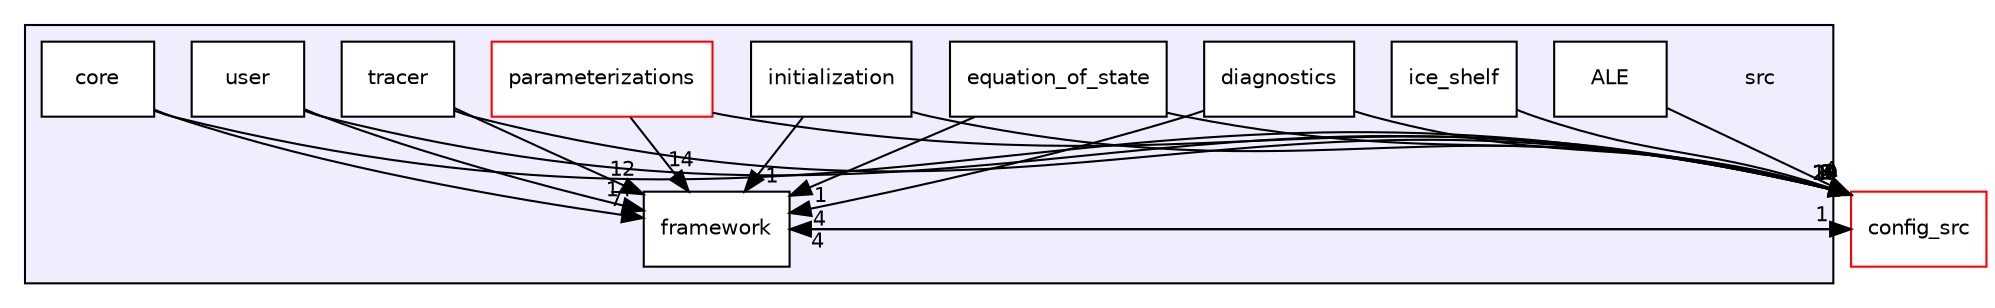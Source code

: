 digraph "/home/adcroft/GitHub/workspace/Gaea-stats-MOM6-examples/MOM6-examples/src/MOM6/src" {
  compound=true
  node [ fontsize="10", fontname="Helvetica"];
  edge [ labelfontsize="10", labelfontname="Helvetica"];
  subgraph clusterdir_68267d1309a1af8e8297ef4c3efbcdba {
    graph [ bgcolor="#eeeeff", pencolor="black", label="" URL="dir_68267d1309a1af8e8297ef4c3efbcdba.html"];
    dir_68267d1309a1af8e8297ef4c3efbcdba [shape=plaintext label="src"];
    dir_46c4efbc2fdd36aaff2d92f0d53bbc5f [shape=box label="ALE" color="black" fillcolor="white" style="filled" URL="dir_46c4efbc2fdd36aaff2d92f0d53bbc5f.html"];
    dir_aebb8dcc11953d78e620bbef0b9e2183 [shape=box label="core" color="black" fillcolor="white" style="filled" URL="dir_aebb8dcc11953d78e620bbef0b9e2183.html"];
    dir_941f38c4e38886800e591b0dff3cead0 [shape=box label="diagnostics" color="black" fillcolor="white" style="filled" URL="dir_941f38c4e38886800e591b0dff3cead0.html"];
    dir_2e79efa5a200c32482668df7b7b77ba8 [shape=box label="equation_of_state" color="black" fillcolor="white" style="filled" URL="dir_2e79efa5a200c32482668df7b7b77ba8.html"];
    dir_5752cadd8276ecfd63d9b924f2a4d4b5 [shape=box label="framework" color="black" fillcolor="white" style="filled" URL="dir_5752cadd8276ecfd63d9b924f2a4d4b5.html"];
    dir_5c29a9e3bc5455fc61f46142ad02d86f [shape=box label="ice_shelf" color="black" fillcolor="white" style="filled" URL="dir_5c29a9e3bc5455fc61f46142ad02d86f.html"];
    dir_80d9a72a764e34362c8238d6d43b55a0 [shape=box label="initialization" color="black" fillcolor="white" style="filled" URL="dir_80d9a72a764e34362c8238d6d43b55a0.html"];
    dir_8224c134a2c31ae723fb95b3c4123a27 [shape=box label="parameterizations" color="red" fillcolor="white" style="filled" URL="dir_8224c134a2c31ae723fb95b3c4123a27.html"];
    dir_419569bb6464a79f27b27102966d14b7 [shape=box label="tracer" color="black" fillcolor="white" style="filled" URL="dir_419569bb6464a79f27b27102966d14b7.html"];
    dir_8b0164eb0fb74115683f9812cb2f78f0 [shape=box label="user" color="black" fillcolor="white" style="filled" URL="dir_8b0164eb0fb74115683f9812cb2f78f0.html"];
  }
  dir_bbbeac63f53ec5ea699fa4cbaa8c4afb [shape=box label="config_src" fillcolor="white" style="filled" color="red" URL="dir_bbbeac63f53ec5ea699fa4cbaa8c4afb.html"];
  dir_bbbeac63f53ec5ea699fa4cbaa8c4afb->dir_5752cadd8276ecfd63d9b924f2a4d4b5 [headlabel="4", labeldistance=1.5 headhref="dir_000000_000009.html"];
  dir_8b0164eb0fb74115683f9812cb2f78f0->dir_bbbeac63f53ec5ea699fa4cbaa8c4afb [headlabel="24", labeldistance=1.5 headhref="dir_000016_000000.html"];
  dir_8b0164eb0fb74115683f9812cb2f78f0->dir_5752cadd8276ecfd63d9b924f2a4d4b5 [headlabel="14", labeldistance=1.5 headhref="dir_000016_000009.html"];
  dir_419569bb6464a79f27b27102966d14b7->dir_bbbeac63f53ec5ea699fa4cbaa8c4afb [headlabel="19", labeldistance=1.5 headhref="dir_000015_000000.html"];
  dir_419569bb6464a79f27b27102966d14b7->dir_5752cadd8276ecfd63d9b924f2a4d4b5 [headlabel="12", labeldistance=1.5 headhref="dir_000015_000009.html"];
  dir_941f38c4e38886800e591b0dff3cead0->dir_bbbeac63f53ec5ea699fa4cbaa8c4afb [headlabel="8", labeldistance=1.5 headhref="dir_000007_000000.html"];
  dir_941f38c4e38886800e591b0dff3cead0->dir_5752cadd8276ecfd63d9b924f2a4d4b5 [headlabel="4", labeldistance=1.5 headhref="dir_000007_000009.html"];
  dir_5752cadd8276ecfd63d9b924f2a4d4b5->dir_bbbeac63f53ec5ea699fa4cbaa8c4afb [headlabel="1", labeldistance=1.5 headhref="dir_000009_000000.html"];
  dir_80d9a72a764e34362c8238d6d43b55a0->dir_bbbeac63f53ec5ea699fa4cbaa8c4afb [headlabel="2", labeldistance=1.5 headhref="dir_000011_000000.html"];
  dir_80d9a72a764e34362c8238d6d43b55a0->dir_5752cadd8276ecfd63d9b924f2a4d4b5 [headlabel="1", labeldistance=1.5 headhref="dir_000011_000009.html"];
  dir_5c29a9e3bc5455fc61f46142ad02d86f->dir_bbbeac63f53ec5ea699fa4cbaa8c4afb [headlabel="4", labeldistance=1.5 headhref="dir_000010_000000.html"];
  dir_aebb8dcc11953d78e620bbef0b9e2183->dir_bbbeac63f53ec5ea699fa4cbaa8c4afb [headlabel="19", labeldistance=1.5 headhref="dir_000006_000000.html"];
  dir_aebb8dcc11953d78e620bbef0b9e2183->dir_5752cadd8276ecfd63d9b924f2a4d4b5 [headlabel="7", labeldistance=1.5 headhref="dir_000006_000009.html"];
  dir_8224c134a2c31ae723fb95b3c4123a27->dir_bbbeac63f53ec5ea699fa4cbaa8c4afb [headlabel="24", labeldistance=1.5 headhref="dir_000012_000000.html"];
  dir_8224c134a2c31ae723fb95b3c4123a27->dir_5752cadd8276ecfd63d9b924f2a4d4b5 [headlabel="14", labeldistance=1.5 headhref="dir_000012_000009.html"];
  dir_2e79efa5a200c32482668df7b7b77ba8->dir_bbbeac63f53ec5ea699fa4cbaa8c4afb [headlabel="3", labeldistance=1.5 headhref="dir_000008_000000.html"];
  dir_2e79efa5a200c32482668df7b7b77ba8->dir_5752cadd8276ecfd63d9b924f2a4d4b5 [headlabel="1", labeldistance=1.5 headhref="dir_000008_000009.html"];
  dir_46c4efbc2fdd36aaff2d92f0d53bbc5f->dir_bbbeac63f53ec5ea699fa4cbaa8c4afb [headlabel="4", labeldistance=1.5 headhref="dir_000005_000000.html"];
}
